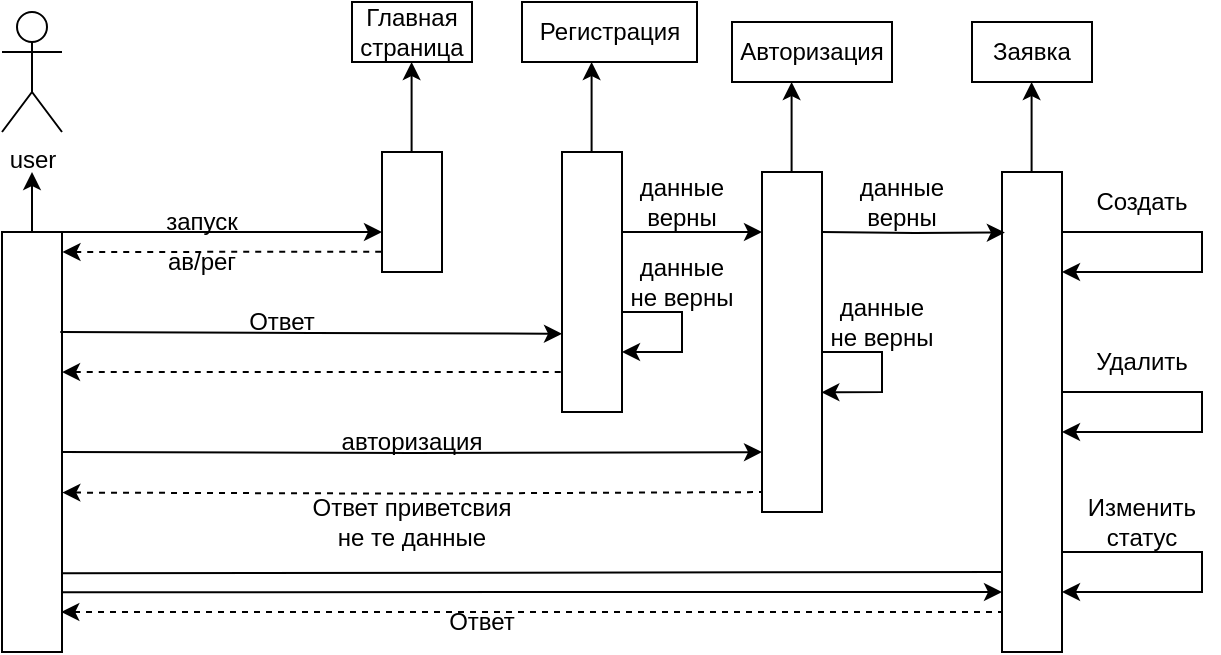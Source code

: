 <mxfile version="24.5.1" type="device">
  <diagram name="Страница — 1" id="kJ0Q8FljosdLG-1AOpRg">
    <mxGraphModel dx="1103" dy="574" grid="1" gridSize="10" guides="1" tooltips="1" connect="1" arrows="1" fold="1" page="1" pageScale="1" pageWidth="827" pageHeight="1169" math="0" shadow="0">
      <root>
        <mxCell id="0" />
        <mxCell id="1" parent="0" />
        <mxCell id="RQljrvnaJKZmHW3ta8rr-7" style="edgeStyle=orthogonalEdgeStyle;rounded=0;orthogonalLoop=1;jettySize=auto;html=1;entryX=0;entryY=0.5;entryDx=0;entryDy=0;" edge="1" parent="1">
          <mxGeometry relative="1" as="geometry">
            <mxPoint x="290" y="260" as="targetPoint" />
            <mxPoint x="110" y="260" as="sourcePoint" />
            <Array as="points" />
          </mxGeometry>
        </mxCell>
        <mxCell id="RQljrvnaJKZmHW3ta8rr-1" value="user" style="shape=umlActor;verticalLabelPosition=bottom;verticalAlign=top;html=1;outlineConnect=0;" vertex="1" parent="1">
          <mxGeometry x="100" y="150" width="30" height="60" as="geometry" />
        </mxCell>
        <mxCell id="RQljrvnaJKZmHW3ta8rr-9" style="edgeStyle=orthogonalEdgeStyle;rounded=0;orthogonalLoop=1;jettySize=auto;html=1;entryX=1;entryY=0.5;entryDx=0;entryDy=0;" edge="1" parent="1">
          <mxGeometry relative="1" as="geometry">
            <mxPoint x="304.8" y="220" as="sourcePoint" />
            <mxPoint x="304.8" y="175" as="targetPoint" />
          </mxGeometry>
        </mxCell>
        <mxCell id="RQljrvnaJKZmHW3ta8rr-5" style="edgeStyle=orthogonalEdgeStyle;rounded=0;orthogonalLoop=1;jettySize=auto;html=1;exitX=0.5;exitY=0;exitDx=0;exitDy=0;" edge="1" parent="1" source="RQljrvnaJKZmHW3ta8rr-10">
          <mxGeometry relative="1" as="geometry">
            <mxPoint x="115" y="230" as="targetPoint" />
            <mxPoint x="115" y="285" as="sourcePoint" />
          </mxGeometry>
        </mxCell>
        <mxCell id="RQljrvnaJKZmHW3ta8rr-8" value="" style="rounded=0;whiteSpace=wrap;html=1;rotation=90;" vertex="1" parent="1">
          <mxGeometry x="290" y="130" width="30" height="60" as="geometry" />
        </mxCell>
        <mxCell id="RQljrvnaJKZmHW3ta8rr-10" value="" style="rounded=0;whiteSpace=wrap;html=1;" vertex="1" parent="1">
          <mxGeometry x="100" y="260" width="30" height="210" as="geometry" />
        </mxCell>
        <mxCell id="RQljrvnaJKZmHW3ta8rr-14" value="" style="rounded=0;whiteSpace=wrap;html=1;" vertex="1" parent="1">
          <mxGeometry x="290" y="220" width="30" height="60" as="geometry" />
        </mxCell>
        <mxCell id="RQljrvnaJKZmHW3ta8rr-16" value="" style="endArrow=none;html=1;rounded=0;entryX=-0.008;entryY=0.831;entryDx=0;entryDy=0;entryPerimeter=0;startArrow=classic;startFill=1;endFill=0;dashed=1;" edge="1" parent="1">
          <mxGeometry width="50" height="50" relative="1" as="geometry">
            <mxPoint x="130.24" y="270" as="sourcePoint" />
            <mxPoint x="290" y="269.86" as="targetPoint" />
          </mxGeometry>
        </mxCell>
        <mxCell id="RQljrvnaJKZmHW3ta8rr-17" style="edgeStyle=orthogonalEdgeStyle;rounded=0;orthogonalLoop=1;jettySize=auto;html=1;startArrow=classic;startFill=1;endArrow=none;endFill=0;dashed=1;entryX=0;entryY=0.857;entryDx=0;entryDy=0;entryPerimeter=0;" edge="1" parent="1">
          <mxGeometry relative="1" as="geometry">
            <mxPoint x="130" y="330.02" as="sourcePoint" />
            <mxPoint x="380" y="330.0" as="targetPoint" />
          </mxGeometry>
        </mxCell>
        <mxCell id="RQljrvnaJKZmHW3ta8rr-18" style="edgeStyle=orthogonalEdgeStyle;rounded=0;orthogonalLoop=1;jettySize=auto;html=1;startArrow=none;startFill=0;endArrow=classic;endFill=1;entryX=0.028;entryY=0.792;entryDx=0;entryDy=0;entryPerimeter=0;" edge="1" parent="1">
          <mxGeometry relative="1" as="geometry">
            <mxPoint x="129.16" y="310" as="sourcePoint" />
            <mxPoint x="380.0" y="310.88" as="targetPoint" />
          </mxGeometry>
        </mxCell>
        <mxCell id="RQljrvnaJKZmHW3ta8rr-21" value="" style="rounded=0;whiteSpace=wrap;html=1;" vertex="1" parent="1">
          <mxGeometry x="600" y="230" width="30" height="240" as="geometry" />
        </mxCell>
        <mxCell id="RQljrvnaJKZmHW3ta8rr-22" style="edgeStyle=orthogonalEdgeStyle;rounded=0;orthogonalLoop=1;jettySize=auto;html=1;entryX=1;entryY=0.5;entryDx=0;entryDy=0;" edge="1" parent="1">
          <mxGeometry relative="1" as="geometry">
            <mxPoint x="614.8" y="230" as="sourcePoint" />
            <mxPoint x="614.8" y="185" as="targetPoint" />
          </mxGeometry>
        </mxCell>
        <mxCell id="RQljrvnaJKZmHW3ta8rr-23" value="" style="rounded=0;whiteSpace=wrap;html=1;rotation=90;" vertex="1" parent="1">
          <mxGeometry x="600" y="140" width="30" height="60" as="geometry" />
        </mxCell>
        <mxCell id="RQljrvnaJKZmHW3ta8rr-24" value="" style="rounded=0;whiteSpace=wrap;html=1;" vertex="1" parent="1">
          <mxGeometry x="380" y="220" width="30" height="130" as="geometry" />
        </mxCell>
        <mxCell id="RQljrvnaJKZmHW3ta8rr-25" style="edgeStyle=orthogonalEdgeStyle;rounded=0;orthogonalLoop=1;jettySize=auto;html=1;entryX=1;entryY=0.5;entryDx=0;entryDy=0;" edge="1" parent="1">
          <mxGeometry relative="1" as="geometry">
            <mxPoint x="394.8" y="220" as="sourcePoint" />
            <mxPoint x="394.8" y="175" as="targetPoint" />
          </mxGeometry>
        </mxCell>
        <mxCell id="RQljrvnaJKZmHW3ta8rr-26" value="" style="rounded=0;whiteSpace=wrap;html=1;rotation=90;" vertex="1" parent="1">
          <mxGeometry x="388.75" y="116.25" width="30" height="87.5" as="geometry" />
        </mxCell>
        <mxCell id="RQljrvnaJKZmHW3ta8rr-29" value="" style="endArrow=classic;html=1;rounded=0;entryX=0;entryY=0.833;entryDx=0;entryDy=0;entryPerimeter=0;" edge="1" parent="1">
          <mxGeometry width="50" height="50" relative="1" as="geometry">
            <mxPoint x="130" y="440.08" as="sourcePoint" />
            <mxPoint x="600" y="440.0" as="targetPoint" />
          </mxGeometry>
        </mxCell>
        <mxCell id="RQljrvnaJKZmHW3ta8rr-30" value="" style="endArrow=none;html=1;rounded=0;entryX=0;entryY=0.875;entryDx=0;entryDy=0;entryPerimeter=0;startArrow=classic;startFill=1;endFill=0;dashed=1;" edge="1" parent="1">
          <mxGeometry width="50" height="50" relative="1" as="geometry">
            <mxPoint x="129.63" y="450" as="sourcePoint" />
            <mxPoint x="600" y="450" as="targetPoint" />
          </mxGeometry>
        </mxCell>
        <mxCell id="RQljrvnaJKZmHW3ta8rr-31" value="" style="rounded=0;whiteSpace=wrap;html=1;" vertex="1" parent="1">
          <mxGeometry x="480" y="230" width="30" height="170" as="geometry" />
        </mxCell>
        <mxCell id="RQljrvnaJKZmHW3ta8rr-32" style="edgeStyle=orthogonalEdgeStyle;rounded=0;orthogonalLoop=1;jettySize=auto;html=1;entryX=1;entryY=0.5;entryDx=0;entryDy=0;" edge="1" parent="1">
          <mxGeometry relative="1" as="geometry">
            <mxPoint x="494.8" y="230" as="sourcePoint" />
            <mxPoint x="494.8" y="185" as="targetPoint" />
          </mxGeometry>
        </mxCell>
        <mxCell id="RQljrvnaJKZmHW3ta8rr-33" value="" style="rounded=0;whiteSpace=wrap;html=1;rotation=90;" vertex="1" parent="1">
          <mxGeometry x="490" y="130" width="30" height="80" as="geometry" />
        </mxCell>
        <mxCell id="RQljrvnaJKZmHW3ta8rr-35" style="edgeStyle=orthogonalEdgeStyle;rounded=0;orthogonalLoop=1;jettySize=auto;html=1;entryX=0.048;entryY=0.272;entryDx=0;entryDy=0;entryPerimeter=0;" edge="1" parent="1">
          <mxGeometry relative="1" as="geometry">
            <mxPoint x="510" y="260" as="sourcePoint" />
            <mxPoint x="601.44" y="260.28" as="targetPoint" />
          </mxGeometry>
        </mxCell>
        <mxCell id="RQljrvnaJKZmHW3ta8rr-38" value="" style="endArrow=classic;html=1;rounded=0;entryX=0.989;entryY=0.648;entryDx=0;entryDy=0;entryPerimeter=0;" edge="1" parent="1" target="RQljrvnaJKZmHW3ta8rr-31">
          <mxGeometry width="50" height="50" relative="1" as="geometry">
            <mxPoint x="510" y="320" as="sourcePoint" />
            <mxPoint x="510" y="339" as="targetPoint" />
            <Array as="points">
              <mxPoint x="540" y="320" />
              <mxPoint x="540" y="330" />
              <mxPoint x="540" y="340" />
            </Array>
          </mxGeometry>
        </mxCell>
        <mxCell id="RQljrvnaJKZmHW3ta8rr-39" value="" style="endArrow=classic;html=1;rounded=0;entryX=1.001;entryY=0.846;entryDx=0;entryDy=0;entryPerimeter=0;" edge="1" parent="1">
          <mxGeometry width="50" height="50" relative="1" as="geometry">
            <mxPoint x="630" y="260" as="sourcePoint" />
            <mxPoint x="630" y="280" as="targetPoint" />
            <Array as="points">
              <mxPoint x="660" y="260" />
              <mxPoint x="690" y="260" />
              <mxPoint x="700" y="260" />
              <mxPoint x="700" y="270" />
              <mxPoint x="700" y="280" />
              <mxPoint x="690" y="280" />
              <mxPoint x="660" y="280" />
            </Array>
          </mxGeometry>
        </mxCell>
        <mxCell id="RQljrvnaJKZmHW3ta8rr-40" value="" style="endArrow=classic;html=1;rounded=0;entryX=1.001;entryY=0.846;entryDx=0;entryDy=0;entryPerimeter=0;" edge="1" parent="1">
          <mxGeometry width="50" height="50" relative="1" as="geometry">
            <mxPoint x="630" y="340" as="sourcePoint" />
            <mxPoint x="630" y="360" as="targetPoint" />
            <Array as="points">
              <mxPoint x="660" y="340" />
              <mxPoint x="690" y="340" />
              <mxPoint x="700" y="340" />
              <mxPoint x="700" y="350" />
              <mxPoint x="700" y="360" />
              <mxPoint x="690" y="360" />
              <mxPoint x="660" y="360" />
            </Array>
          </mxGeometry>
        </mxCell>
        <mxCell id="RQljrvnaJKZmHW3ta8rr-41" value="" style="endArrow=classic;html=1;rounded=0;entryX=1.001;entryY=0.846;entryDx=0;entryDy=0;entryPerimeter=0;" edge="1" parent="1">
          <mxGeometry width="50" height="50" relative="1" as="geometry">
            <mxPoint x="630" y="420" as="sourcePoint" />
            <mxPoint x="630" y="440" as="targetPoint" />
            <Array as="points">
              <mxPoint x="660" y="420" />
              <mxPoint x="690" y="420" />
              <mxPoint x="700" y="420" />
              <mxPoint x="700" y="430" />
              <mxPoint x="700" y="440" />
              <mxPoint x="690" y="440" />
              <mxPoint x="660" y="440" />
            </Array>
          </mxGeometry>
        </mxCell>
        <mxCell id="RQljrvnaJKZmHW3ta8rr-42" value="Создать" style="text;html=1;align=center;verticalAlign=middle;whiteSpace=wrap;rounded=0;" vertex="1" parent="1">
          <mxGeometry x="640" y="230" width="60" height="30" as="geometry" />
        </mxCell>
        <mxCell id="RQljrvnaJKZmHW3ta8rr-44" value="Удалить&lt;span style=&quot;color: rgba(0, 0, 0, 0); font-family: monospace; font-size: 0px; text-align: start; text-wrap: nowrap;&quot;&gt;%3CmxGraphModel%3E%3Croot%3E%3CmxCell%20id%3D%220%22%2F%3E%3CmxCell%20id%3D%221%22%20parent%3D%220%22%2F%3E%3CmxCell%20id%3D%222%22%20value%3D%22%D0%A1%D0%BE%D0%B7%D0%B4%D0%B0%D1%82%D1%8C%22%20style%3D%22text%3Bhtml%3D1%3Balign%3Dcenter%3BverticalAlign%3Dmiddle%3BwhiteSpace%3Dwrap%3Brounded%3D0%3B%22%20vertex%3D%221%22%20parent%3D%221%22%3E%3CmxGeometry%20x%3D%22640%22%20y%3D%22230%22%20width%3D%2260%22%20height%3D%2230%22%20as%3D%22geometry%22%2F%3E%3C%2FmxCell%3E%3C%2Froot%3E%3C%2FmxGraphModel%3E&lt;/span&gt;" style="text;html=1;align=center;verticalAlign=middle;whiteSpace=wrap;rounded=0;" vertex="1" parent="1">
          <mxGeometry x="640" y="310" width="60" height="30" as="geometry" />
        </mxCell>
        <mxCell id="RQljrvnaJKZmHW3ta8rr-45" value="Изменить статус" style="text;html=1;align=center;verticalAlign=middle;whiteSpace=wrap;rounded=0;" vertex="1" parent="1">
          <mxGeometry x="640" y="390" width="60" height="30" as="geometry" />
        </mxCell>
        <mxCell id="RQljrvnaJKZmHW3ta8rr-46" value="данные не верны" style="text;html=1;align=center;verticalAlign=middle;whiteSpace=wrap;rounded=0;" vertex="1" parent="1">
          <mxGeometry x="510" y="290" width="60" height="30" as="geometry" />
        </mxCell>
        <mxCell id="RQljrvnaJKZmHW3ta8rr-47" value="" style="endArrow=classic;html=1;rounded=0;entryX=1.001;entryY=0.846;entryDx=0;entryDy=0;entryPerimeter=0;" edge="1" parent="1">
          <mxGeometry width="50" height="50" relative="1" as="geometry">
            <mxPoint x="410" y="300" as="sourcePoint" />
            <mxPoint x="410" y="320" as="targetPoint" />
            <Array as="points">
              <mxPoint x="440" y="300" />
              <mxPoint x="440" y="310" />
              <mxPoint x="440" y="320" />
            </Array>
          </mxGeometry>
        </mxCell>
        <mxCell id="RQljrvnaJKZmHW3ta8rr-48" value="данные не верны" style="text;html=1;align=center;verticalAlign=middle;whiteSpace=wrap;rounded=0;" vertex="1" parent="1">
          <mxGeometry x="410" y="270" width="60" height="30" as="geometry" />
        </mxCell>
        <mxCell id="RQljrvnaJKZmHW3ta8rr-49" value="Ответ" style="text;html=1;align=center;verticalAlign=middle;whiteSpace=wrap;rounded=0;" vertex="1" parent="1">
          <mxGeometry x="310" y="440" width="60" height="30" as="geometry" />
        </mxCell>
        <mxCell id="RQljrvnaJKZmHW3ta8rr-50" value="запуск" style="text;html=1;align=center;verticalAlign=middle;whiteSpace=wrap;rounded=0;" vertex="1" parent="1">
          <mxGeometry x="170" y="240" width="60" height="30" as="geometry" />
        </mxCell>
        <mxCell id="RQljrvnaJKZmHW3ta8rr-51" value="авторизация" style="text;html=1;align=center;verticalAlign=middle;whiteSpace=wrap;rounded=0;" vertex="1" parent="1">
          <mxGeometry x="275" y="350" width="60" height="30" as="geometry" />
        </mxCell>
        <mxCell id="RQljrvnaJKZmHW3ta8rr-54" value="ав/рег" style="text;html=1;align=center;verticalAlign=middle;whiteSpace=wrap;rounded=0;" vertex="1" parent="1">
          <mxGeometry x="170" y="260" width="60" height="30" as="geometry" />
        </mxCell>
        <mxCell id="RQljrvnaJKZmHW3ta8rr-55" value="Главная страница" style="text;html=1;align=center;verticalAlign=middle;whiteSpace=wrap;rounded=0;" vertex="1" parent="1">
          <mxGeometry x="275" y="145" width="60" height="30" as="geometry" />
        </mxCell>
        <mxCell id="RQljrvnaJKZmHW3ta8rr-56" value="Регистрация" style="text;html=1;align=center;verticalAlign=middle;whiteSpace=wrap;rounded=0;" vertex="1" parent="1">
          <mxGeometry x="383.75" y="145" width="40" height="30" as="geometry" />
        </mxCell>
        <mxCell id="RQljrvnaJKZmHW3ta8rr-57" value="Авторизация" style="text;html=1;align=center;verticalAlign=middle;whiteSpace=wrap;rounded=0;" vertex="1" parent="1">
          <mxGeometry x="475" y="155" width="60" height="30" as="geometry" />
        </mxCell>
        <mxCell id="RQljrvnaJKZmHW3ta8rr-59" value="Заявка" style="text;html=1;align=center;verticalAlign=middle;whiteSpace=wrap;rounded=0;" vertex="1" parent="1">
          <mxGeometry x="585" y="155" width="60" height="30" as="geometry" />
        </mxCell>
        <mxCell id="RQljrvnaJKZmHW3ta8rr-60" value="данные верны" style="text;html=1;align=center;verticalAlign=middle;whiteSpace=wrap;rounded=0;" vertex="1" parent="1">
          <mxGeometry x="410" y="230" width="60" height="30" as="geometry" />
        </mxCell>
        <mxCell id="RQljrvnaJKZmHW3ta8rr-61" value="данные верны" style="text;html=1;align=center;verticalAlign=middle;whiteSpace=wrap;rounded=0;" vertex="1" parent="1">
          <mxGeometry x="520" y="230" width="60" height="30" as="geometry" />
        </mxCell>
        <mxCell id="RQljrvnaJKZmHW3ta8rr-62" style="edgeStyle=orthogonalEdgeStyle;rounded=0;orthogonalLoop=1;jettySize=auto;html=1;startArrow=classic;startFill=1;endArrow=none;endFill=0;dashed=1;entryX=0.023;entryY=0.879;entryDx=0;entryDy=0;entryPerimeter=0;" edge="1" parent="1">
          <mxGeometry relative="1" as="geometry">
            <mxPoint x="130.15" y="390.28" as="sourcePoint" />
            <mxPoint x="480.0" y="390.03" as="targetPoint" />
          </mxGeometry>
        </mxCell>
        <mxCell id="RQljrvnaJKZmHW3ta8rr-63" style="edgeStyle=orthogonalEdgeStyle;rounded=0;orthogonalLoop=1;jettySize=auto;html=1;startArrow=none;startFill=0;endArrow=classic;endFill=1;entryX=0;entryY=0.763;entryDx=0;entryDy=0;entryPerimeter=0;" edge="1" parent="1">
          <mxGeometry relative="1" as="geometry">
            <mxPoint x="130" y="370.0" as="sourcePoint" />
            <mxPoint x="480" y="370.05" as="targetPoint" />
          </mxGeometry>
        </mxCell>
        <mxCell id="RQljrvnaJKZmHW3ta8rr-64" value="Ответ" style="text;html=1;align=center;verticalAlign=middle;whiteSpace=wrap;rounded=0;" vertex="1" parent="1">
          <mxGeometry x="210" y="290" width="60" height="30" as="geometry" />
        </mxCell>
        <mxCell id="RQljrvnaJKZmHW3ta8rr-65" value="" style="endArrow=none;html=1;rounded=0;entryX=0.007;entryY=0.789;entryDx=0;entryDy=0;entryPerimeter=0;" edge="1" parent="1">
          <mxGeometry width="50" height="50" relative="1" as="geometry">
            <mxPoint x="129.79" y="430.64" as="sourcePoint" />
            <mxPoint x="600" y="430" as="targetPoint" />
          </mxGeometry>
        </mxCell>
        <mxCell id="RQljrvnaJKZmHW3ta8rr-66" value="" style="endArrow=classic;html=1;rounded=0;" edge="1" parent="1">
          <mxGeometry width="50" height="50" relative="1" as="geometry">
            <mxPoint x="410" y="260" as="sourcePoint" />
            <mxPoint x="480" y="260" as="targetPoint" />
          </mxGeometry>
        </mxCell>
        <mxCell id="RQljrvnaJKZmHW3ta8rr-67" value="Ответ приветсвия не те данные" style="text;html=1;align=center;verticalAlign=middle;whiteSpace=wrap;rounded=0;" vertex="1" parent="1">
          <mxGeometry x="250" y="390" width="110" height="30" as="geometry" />
        </mxCell>
      </root>
    </mxGraphModel>
  </diagram>
</mxfile>
